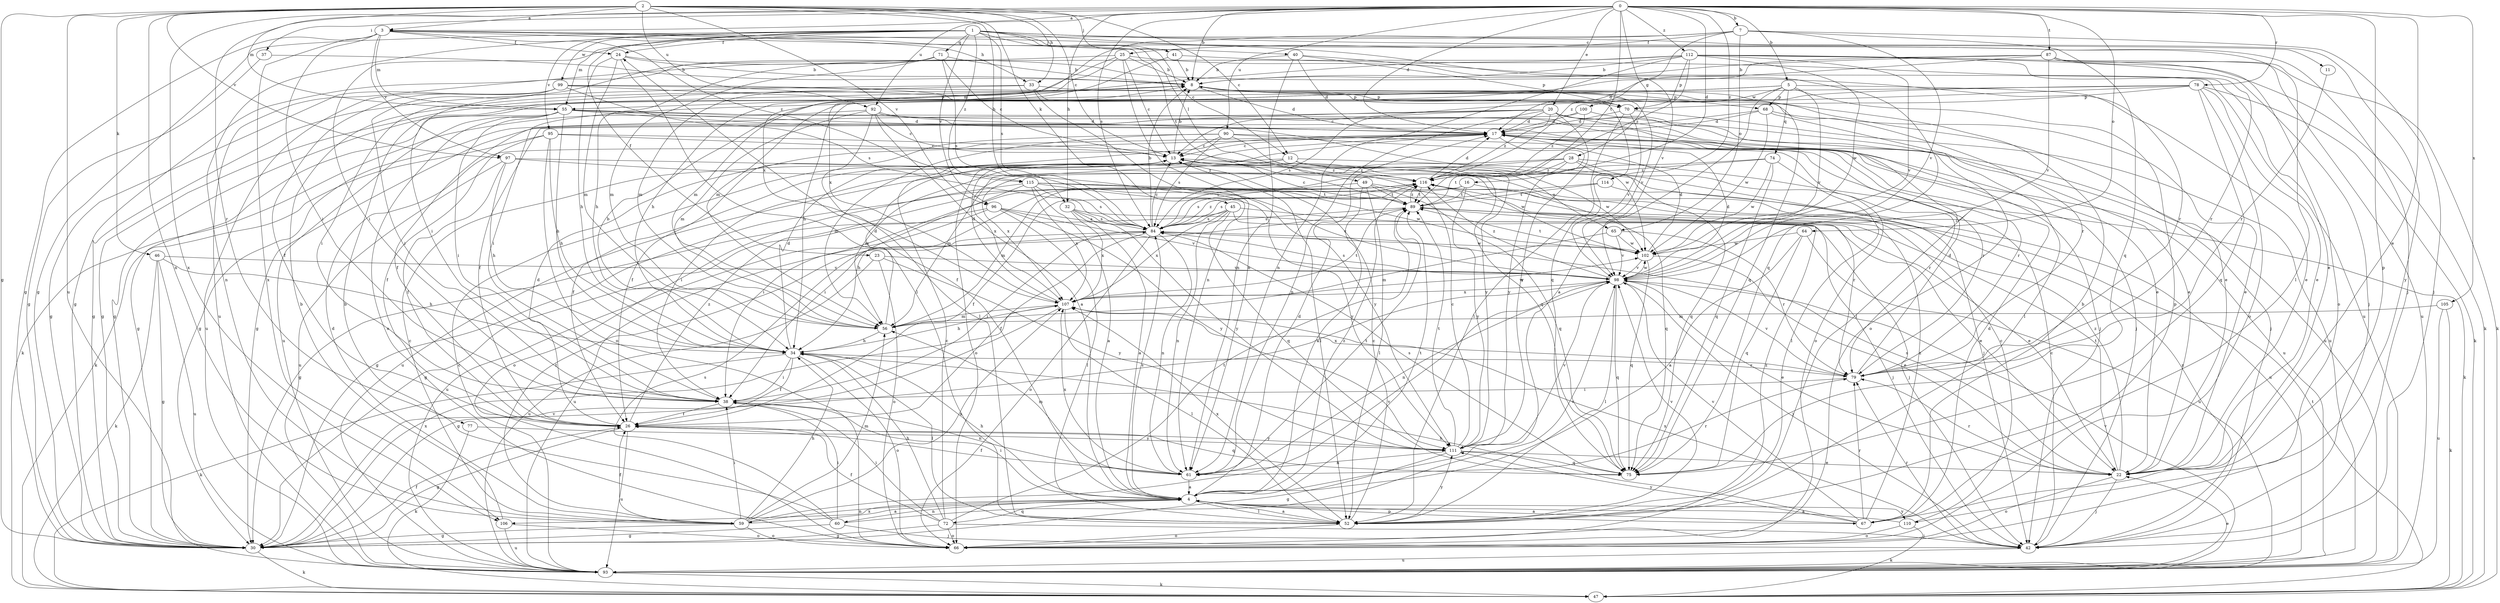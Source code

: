 strict digraph  {
0;
1;
2;
3;
4;
5;
7;
8;
11;
12;
13;
16;
17;
20;
22;
23;
24;
25;
26;
28;
30;
32;
33;
34;
37;
38;
40;
41;
42;
45;
46;
47;
49;
52;
55;
56;
59;
60;
61;
64;
65;
66;
67;
68;
70;
71;
72;
74;
75;
77;
78;
79;
84;
87;
89;
90;
92;
93;
95;
96;
97;
98;
99;
100;
102;
105;
106;
107;
110;
111;
112;
114;
115;
116;
0 -> 3  [label=a];
0 -> 5  [label=b];
0 -> 7  [label=b];
0 -> 8  [label=b];
0 -> 16  [label=d];
0 -> 17  [label=d];
0 -> 20  [label=e];
0 -> 22  [label=e];
0 -> 28  [label=g];
0 -> 32  [label=h];
0 -> 37  [label=i];
0 -> 64  [label=o];
0 -> 67  [label=p];
0 -> 77  [label=r];
0 -> 78  [label=r];
0 -> 84  [label=s];
0 -> 87  [label=t];
0 -> 89  [label=t];
0 -> 90  [label=u];
0 -> 92  [label=u];
0 -> 105  [label=x];
0 -> 106  [label=x];
0 -> 112  [label=z];
0 -> 114  [label=z];
1 -> 11  [label=c];
1 -> 12  [label=c];
1 -> 23  [label=f];
1 -> 24  [label=f];
1 -> 30  [label=g];
1 -> 40  [label=j];
1 -> 49  [label=l];
1 -> 52  [label=l];
1 -> 55  [label=m];
1 -> 59  [label=n];
1 -> 71  [label=q];
1 -> 84  [label=s];
1 -> 95  [label=v];
1 -> 96  [label=v];
1 -> 99  [label=w];
1 -> 110  [label=y];
1 -> 115  [label=z];
2 -> 3  [label=a];
2 -> 12  [label=c];
2 -> 13  [label=c];
2 -> 30  [label=g];
2 -> 32  [label=h];
2 -> 33  [label=h];
2 -> 41  [label=j];
2 -> 45  [label=k];
2 -> 46  [label=k];
2 -> 55  [label=m];
2 -> 59  [label=n];
2 -> 92  [label=u];
2 -> 93  [label=u];
2 -> 96  [label=v];
2 -> 97  [label=v];
3 -> 24  [label=f];
3 -> 30  [label=g];
3 -> 33  [label=h];
3 -> 38  [label=i];
3 -> 42  [label=j];
3 -> 55  [label=m];
3 -> 89  [label=t];
3 -> 97  [label=v];
3 -> 98  [label=v];
3 -> 106  [label=x];
3 -> 115  [label=z];
4 -> 17  [label=d];
4 -> 24  [label=f];
4 -> 34  [label=h];
4 -> 38  [label=i];
4 -> 52  [label=l];
4 -> 59  [label=n];
4 -> 60  [label=n];
4 -> 67  [label=p];
4 -> 72  [label=q];
4 -> 84  [label=s];
4 -> 89  [label=t];
4 -> 106  [label=x];
4 -> 110  [label=y];
4 -> 116  [label=z];
5 -> 4  [label=a];
5 -> 22  [label=e];
5 -> 30  [label=g];
5 -> 38  [label=i];
5 -> 67  [label=p];
5 -> 68  [label=p];
5 -> 74  [label=q];
5 -> 98  [label=v];
5 -> 100  [label=w];
7 -> 25  [label=f];
7 -> 38  [label=i];
7 -> 42  [label=j];
7 -> 65  [label=o];
7 -> 75  [label=q];
7 -> 98  [label=v];
7 -> 107  [label=x];
7 -> 116  [label=z];
8 -> 17  [label=d];
8 -> 55  [label=m];
8 -> 68  [label=p];
8 -> 70  [label=p];
8 -> 75  [label=q];
8 -> 98  [label=v];
11 -> 79  [label=r];
12 -> 42  [label=j];
12 -> 56  [label=m];
12 -> 65  [label=o];
12 -> 93  [label=u];
12 -> 102  [label=w];
12 -> 107  [label=x];
12 -> 116  [label=z];
13 -> 8  [label=b];
13 -> 26  [label=f];
13 -> 38  [label=i];
13 -> 52  [label=l];
13 -> 66  [label=o];
13 -> 102  [label=w];
13 -> 116  [label=z];
16 -> 38  [label=i];
16 -> 56  [label=m];
16 -> 75  [label=q];
16 -> 89  [label=t];
16 -> 111  [label=y];
17 -> 13  [label=c];
17 -> 79  [label=r];
17 -> 93  [label=u];
17 -> 111  [label=y];
20 -> 17  [label=d];
20 -> 22  [label=e];
20 -> 26  [label=f];
20 -> 30  [label=g];
20 -> 52  [label=l];
20 -> 61  [label=n];
20 -> 66  [label=o];
20 -> 84  [label=s];
20 -> 93  [label=u];
20 -> 111  [label=y];
20 -> 116  [label=z];
22 -> 42  [label=j];
22 -> 66  [label=o];
22 -> 79  [label=r];
22 -> 84  [label=s];
22 -> 89  [label=t];
22 -> 116  [label=z];
23 -> 66  [label=o];
23 -> 93  [label=u];
23 -> 98  [label=v];
23 -> 111  [label=y];
24 -> 8  [label=b];
24 -> 34  [label=h];
24 -> 52  [label=l];
24 -> 56  [label=m];
24 -> 79  [label=r];
25 -> 8  [label=b];
25 -> 13  [label=c];
25 -> 34  [label=h];
25 -> 38  [label=i];
25 -> 56  [label=m];
25 -> 61  [label=n];
25 -> 93  [label=u];
26 -> 17  [label=d];
26 -> 30  [label=g];
26 -> 75  [label=q];
26 -> 93  [label=u];
26 -> 111  [label=y];
26 -> 116  [label=z];
28 -> 47  [label=k];
28 -> 56  [label=m];
28 -> 75  [label=q];
28 -> 79  [label=r];
28 -> 89  [label=t];
28 -> 107  [label=x];
28 -> 116  [label=z];
30 -> 26  [label=f];
30 -> 47  [label=k];
30 -> 98  [label=v];
30 -> 107  [label=x];
32 -> 4  [label=a];
32 -> 42  [label=j];
32 -> 84  [label=s];
32 -> 107  [label=x];
32 -> 111  [label=y];
33 -> 30  [label=g];
33 -> 38  [label=i];
33 -> 61  [label=n];
33 -> 70  [label=p];
33 -> 75  [label=q];
34 -> 8  [label=b];
34 -> 17  [label=d];
34 -> 26  [label=f];
34 -> 38  [label=i];
34 -> 47  [label=k];
34 -> 52  [label=l];
34 -> 66  [label=o];
34 -> 79  [label=r];
37 -> 8  [label=b];
37 -> 30  [label=g];
38 -> 26  [label=f];
38 -> 61  [label=n];
40 -> 8  [label=b];
40 -> 17  [label=d];
40 -> 61  [label=n];
40 -> 70  [label=p];
40 -> 75  [label=q];
41 -> 8  [label=b];
41 -> 22  [label=e];
41 -> 107  [label=x];
42 -> 13  [label=c];
42 -> 79  [label=r];
42 -> 93  [label=u];
42 -> 107  [label=x];
42 -> 116  [label=z];
45 -> 22  [label=e];
45 -> 30  [label=g];
45 -> 42  [label=j];
45 -> 61  [label=n];
45 -> 75  [label=q];
45 -> 84  [label=s];
45 -> 107  [label=x];
46 -> 30  [label=g];
46 -> 34  [label=h];
46 -> 47  [label=k];
46 -> 93  [label=u];
46 -> 98  [label=v];
47 -> 89  [label=t];
49 -> 4  [label=a];
49 -> 52  [label=l];
49 -> 75  [label=q];
49 -> 79  [label=r];
49 -> 84  [label=s];
49 -> 89  [label=t];
52 -> 4  [label=a];
52 -> 13  [label=c];
52 -> 66  [label=o];
52 -> 98  [label=v];
52 -> 107  [label=x];
52 -> 111  [label=y];
55 -> 17  [label=d];
55 -> 22  [label=e];
55 -> 30  [label=g];
55 -> 34  [label=h];
55 -> 38  [label=i];
55 -> 42  [label=j];
55 -> 66  [label=o];
55 -> 93  [label=u];
55 -> 102  [label=w];
56 -> 17  [label=d];
56 -> 34  [label=h];
59 -> 4  [label=a];
59 -> 13  [label=c];
59 -> 17  [label=d];
59 -> 26  [label=f];
59 -> 30  [label=g];
59 -> 34  [label=h];
59 -> 38  [label=i];
59 -> 56  [label=m];
59 -> 66  [label=o];
59 -> 89  [label=t];
59 -> 98  [label=v];
59 -> 107  [label=x];
60 -> 8  [label=b];
60 -> 30  [label=g];
60 -> 38  [label=i];
60 -> 42  [label=j];
60 -> 84  [label=s];
60 -> 98  [label=v];
61 -> 4  [label=a];
61 -> 26  [label=f];
61 -> 56  [label=m];
61 -> 79  [label=r];
61 -> 89  [label=t];
61 -> 107  [label=x];
64 -> 4  [label=a];
64 -> 75  [label=q];
64 -> 93  [label=u];
64 -> 102  [label=w];
65 -> 56  [label=m];
65 -> 79  [label=r];
65 -> 98  [label=v];
65 -> 102  [label=w];
66 -> 116  [label=z];
67 -> 4  [label=a];
67 -> 8  [label=b];
67 -> 17  [label=d];
67 -> 34  [label=h];
67 -> 79  [label=r];
67 -> 98  [label=v];
67 -> 111  [label=y];
67 -> 116  [label=z];
68 -> 17  [label=d];
68 -> 22  [label=e];
68 -> 26  [label=f];
68 -> 52  [label=l];
68 -> 102  [label=w];
70 -> 17  [label=d];
70 -> 52  [label=l];
70 -> 93  [label=u];
70 -> 98  [label=v];
71 -> 8  [label=b];
71 -> 13  [label=c];
71 -> 34  [label=h];
71 -> 56  [label=m];
71 -> 84  [label=s];
71 -> 93  [label=u];
72 -> 13  [label=c];
72 -> 26  [label=f];
72 -> 30  [label=g];
72 -> 34  [label=h];
72 -> 38  [label=i];
72 -> 42  [label=j];
72 -> 66  [label=o];
72 -> 89  [label=t];
74 -> 52  [label=l];
74 -> 75  [label=q];
74 -> 84  [label=s];
74 -> 102  [label=w];
74 -> 116  [label=z];
75 -> 84  [label=s];
77 -> 47  [label=k];
77 -> 111  [label=y];
78 -> 13  [label=c];
78 -> 22  [label=e];
78 -> 30  [label=g];
78 -> 34  [label=h];
78 -> 47  [label=k];
78 -> 66  [label=o];
78 -> 70  [label=p];
78 -> 75  [label=q];
79 -> 17  [label=d];
79 -> 38  [label=i];
79 -> 98  [label=v];
79 -> 107  [label=x];
84 -> 8  [label=b];
84 -> 13  [label=c];
84 -> 26  [label=f];
84 -> 38  [label=i];
84 -> 61  [label=n];
84 -> 66  [label=o];
84 -> 93  [label=u];
84 -> 102  [label=w];
84 -> 116  [label=z];
87 -> 8  [label=b];
87 -> 17  [label=d];
87 -> 47  [label=k];
87 -> 56  [label=m];
87 -> 66  [label=o];
87 -> 93  [label=u];
87 -> 98  [label=v];
89 -> 13  [label=c];
89 -> 22  [label=e];
89 -> 84  [label=s];
89 -> 116  [label=z];
90 -> 13  [label=c];
90 -> 26  [label=f];
90 -> 56  [label=m];
90 -> 66  [label=o];
90 -> 79  [label=r];
90 -> 84  [label=s];
90 -> 111  [label=y];
92 -> 4  [label=a];
92 -> 13  [label=c];
92 -> 17  [label=d];
92 -> 42  [label=j];
92 -> 47  [label=k];
92 -> 52  [label=l];
92 -> 56  [label=m];
93 -> 13  [label=c];
93 -> 22  [label=e];
93 -> 47  [label=k];
93 -> 98  [label=v];
95 -> 13  [label=c];
95 -> 26  [label=f];
95 -> 34  [label=h];
95 -> 47  [label=k];
95 -> 66  [label=o];
95 -> 75  [label=q];
96 -> 30  [label=g];
96 -> 52  [label=l];
96 -> 84  [label=s];
96 -> 93  [label=u];
96 -> 98  [label=v];
96 -> 111  [label=y];
97 -> 26  [label=f];
97 -> 34  [label=h];
97 -> 93  [label=u];
97 -> 111  [label=y];
97 -> 116  [label=z];
98 -> 17  [label=d];
98 -> 22  [label=e];
98 -> 42  [label=j];
98 -> 52  [label=l];
98 -> 61  [label=n];
98 -> 75  [label=q];
98 -> 84  [label=s];
98 -> 102  [label=w];
98 -> 107  [label=x];
98 -> 116  [label=z];
99 -> 22  [label=e];
99 -> 26  [label=f];
99 -> 30  [label=g];
99 -> 38  [label=i];
99 -> 70  [label=p];
99 -> 79  [label=r];
99 -> 84  [label=s];
99 -> 93  [label=u];
100 -> 17  [label=d];
100 -> 30  [label=g];
100 -> 42  [label=j];
100 -> 116  [label=z];
102 -> 17  [label=d];
102 -> 22  [label=e];
102 -> 75  [label=q];
102 -> 89  [label=t];
102 -> 98  [label=v];
105 -> 47  [label=k];
105 -> 56  [label=m];
105 -> 93  [label=u];
106 -> 8  [label=b];
106 -> 66  [label=o];
106 -> 93  [label=u];
107 -> 17  [label=d];
107 -> 30  [label=g];
107 -> 34  [label=h];
107 -> 52  [label=l];
107 -> 56  [label=m];
107 -> 89  [label=t];
107 -> 102  [label=w];
110 -> 4  [label=a];
110 -> 13  [label=c];
110 -> 47  [label=k];
110 -> 66  [label=o];
111 -> 13  [label=c];
111 -> 22  [label=e];
111 -> 30  [label=g];
111 -> 61  [label=n];
111 -> 75  [label=q];
111 -> 89  [label=t];
111 -> 98  [label=v];
112 -> 8  [label=b];
112 -> 30  [label=g];
112 -> 42  [label=j];
112 -> 47  [label=k];
112 -> 56  [label=m];
112 -> 61  [label=n];
112 -> 70  [label=p];
112 -> 79  [label=r];
112 -> 98  [label=v];
112 -> 102  [label=w];
112 -> 116  [label=z];
114 -> 26  [label=f];
114 -> 89  [label=t];
114 -> 93  [label=u];
115 -> 4  [label=a];
115 -> 34  [label=h];
115 -> 66  [label=o];
115 -> 84  [label=s];
115 -> 89  [label=t];
115 -> 98  [label=v];
115 -> 102  [label=w];
115 -> 107  [label=x];
115 -> 111  [label=y];
116 -> 17  [label=d];
116 -> 30  [label=g];
116 -> 38  [label=i];
116 -> 84  [label=s];
116 -> 89  [label=t];
}
